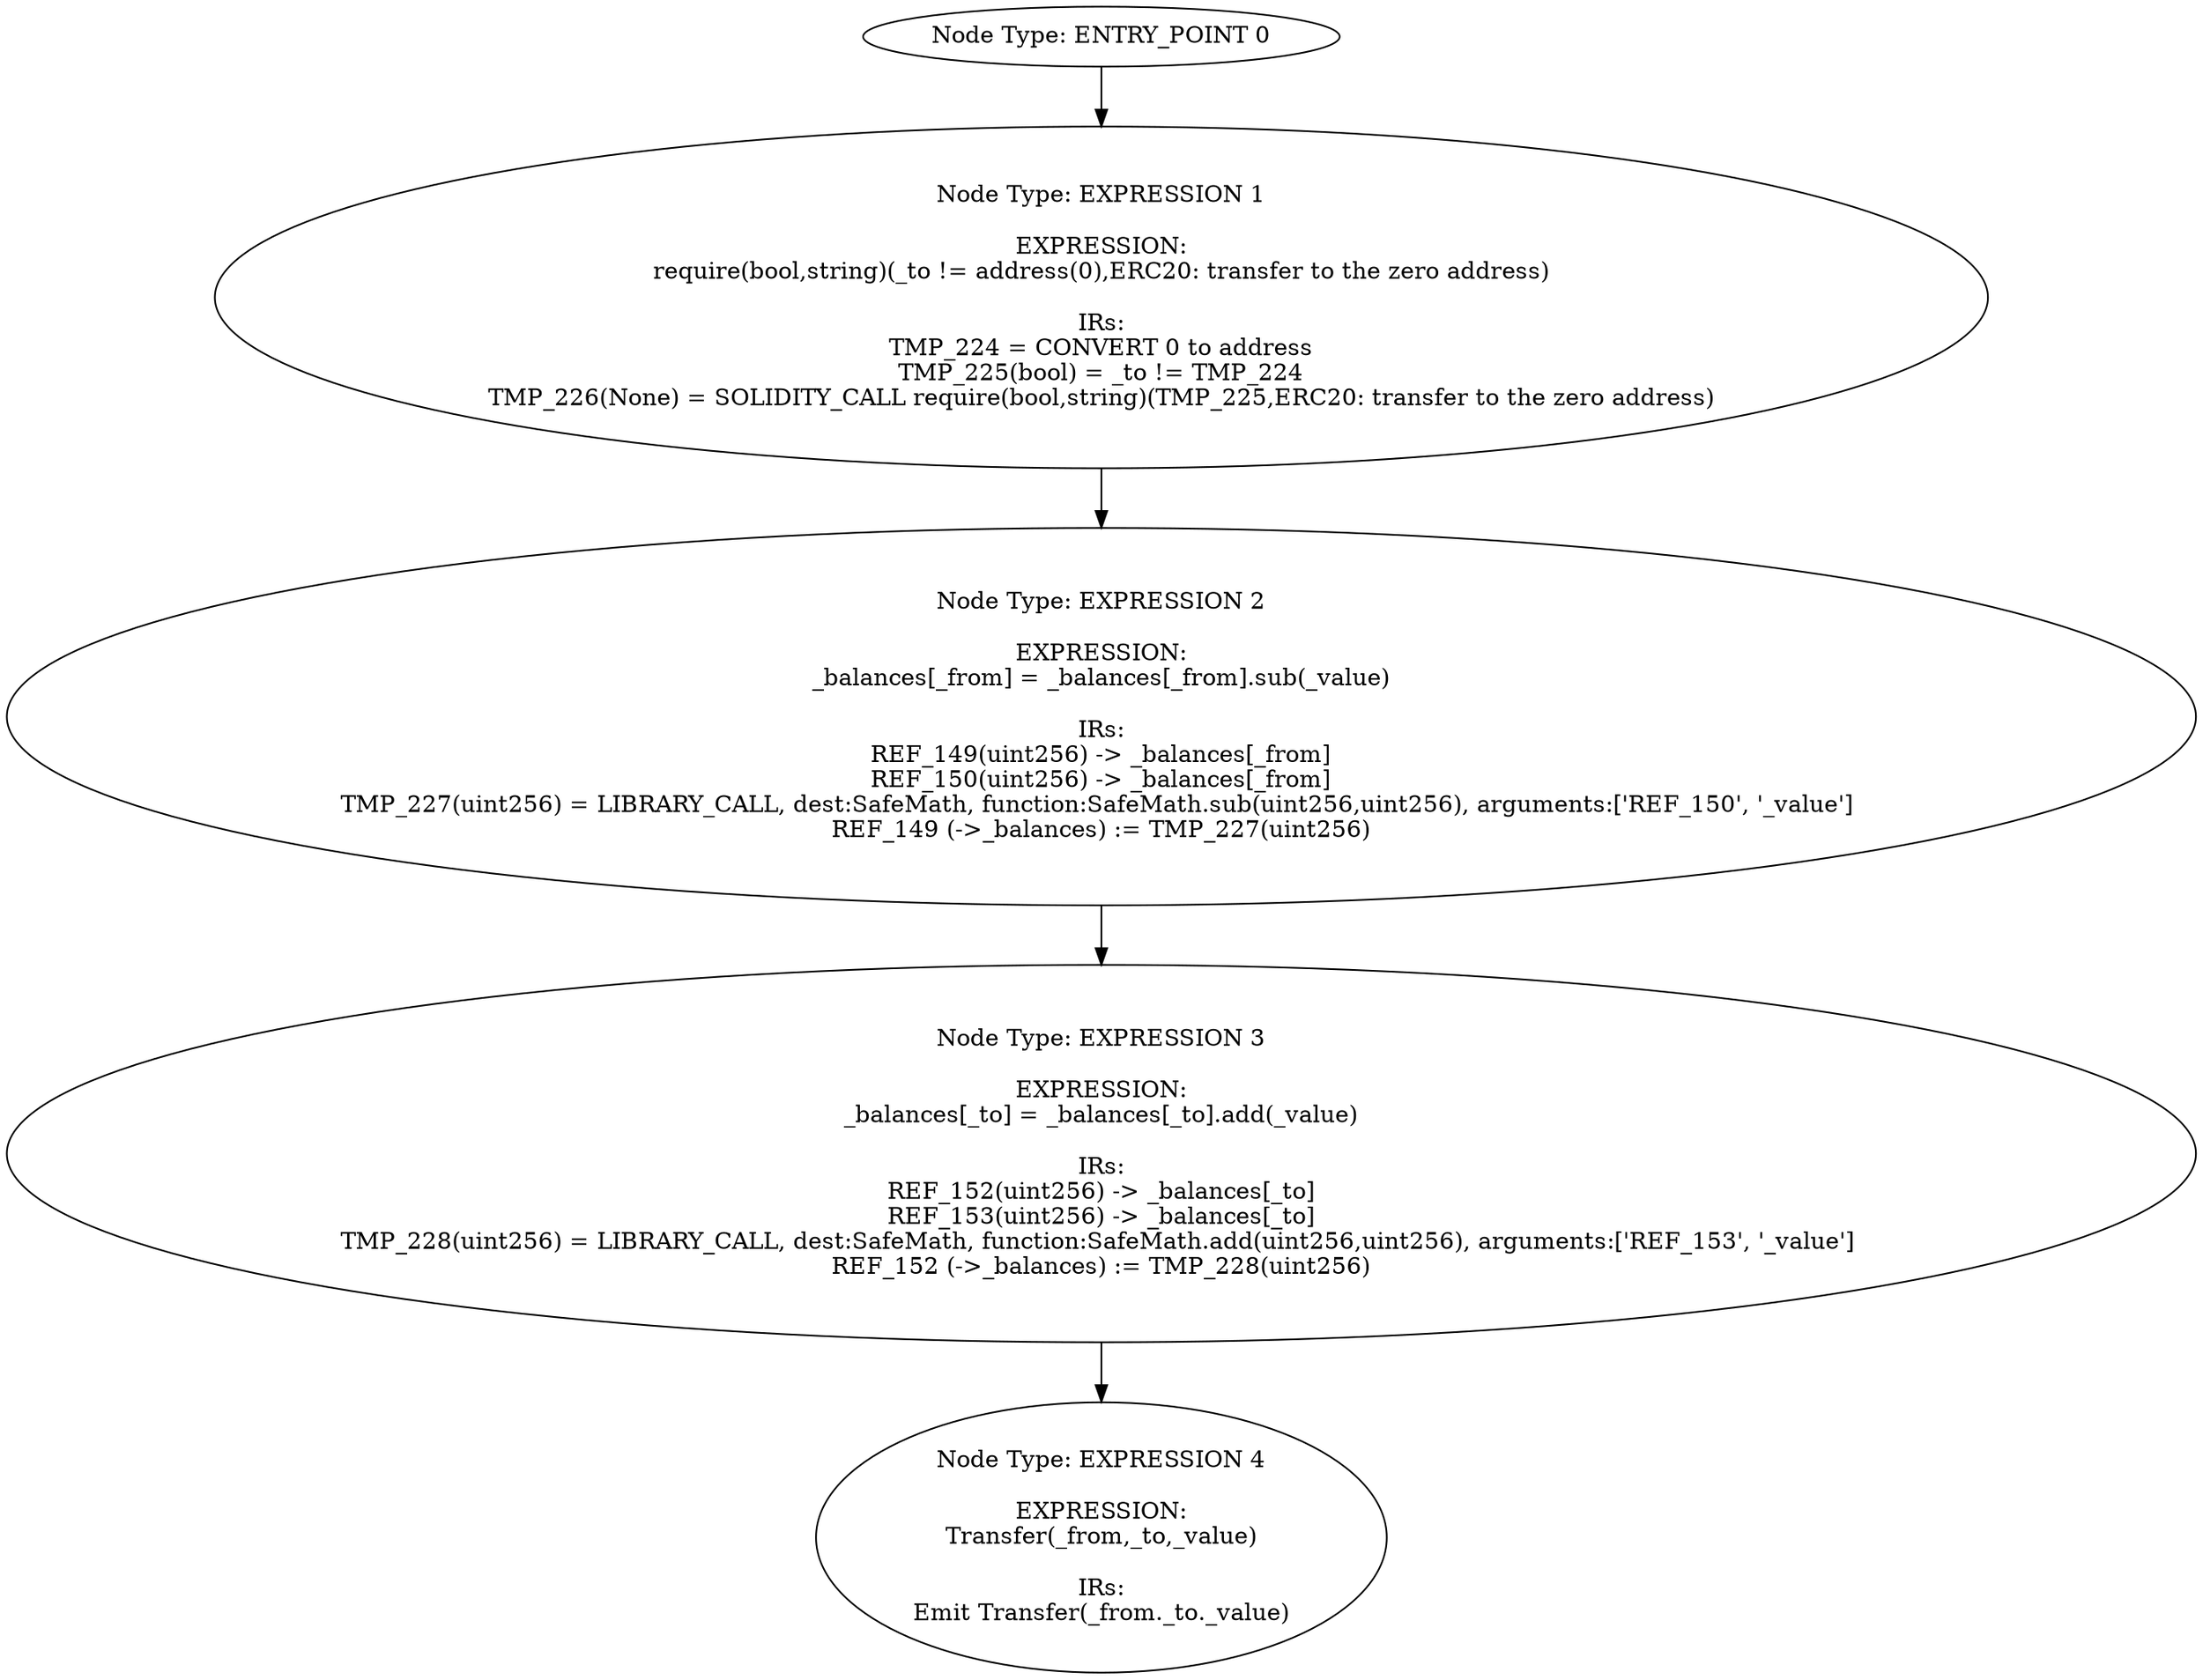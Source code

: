 digraph{
0[label="Node Type: ENTRY_POINT 0
"];
0->1;
1[label="Node Type: EXPRESSION 1

EXPRESSION:
require(bool,string)(_to != address(0),ERC20: transfer to the zero address)

IRs:
TMP_224 = CONVERT 0 to address
TMP_225(bool) = _to != TMP_224
TMP_226(None) = SOLIDITY_CALL require(bool,string)(TMP_225,ERC20: transfer to the zero address)"];
1->2;
2[label="Node Type: EXPRESSION 2

EXPRESSION:
_balances[_from] = _balances[_from].sub(_value)

IRs:
REF_149(uint256) -> _balances[_from]
REF_150(uint256) -> _balances[_from]
TMP_227(uint256) = LIBRARY_CALL, dest:SafeMath, function:SafeMath.sub(uint256,uint256), arguments:['REF_150', '_value'] 
REF_149 (->_balances) := TMP_227(uint256)"];
2->3;
3[label="Node Type: EXPRESSION 3

EXPRESSION:
_balances[_to] = _balances[_to].add(_value)

IRs:
REF_152(uint256) -> _balances[_to]
REF_153(uint256) -> _balances[_to]
TMP_228(uint256) = LIBRARY_CALL, dest:SafeMath, function:SafeMath.add(uint256,uint256), arguments:['REF_153', '_value'] 
REF_152 (->_balances) := TMP_228(uint256)"];
3->4;
4[label="Node Type: EXPRESSION 4

EXPRESSION:
Transfer(_from,_to,_value)

IRs:
Emit Transfer(_from._to._value)"];
}

